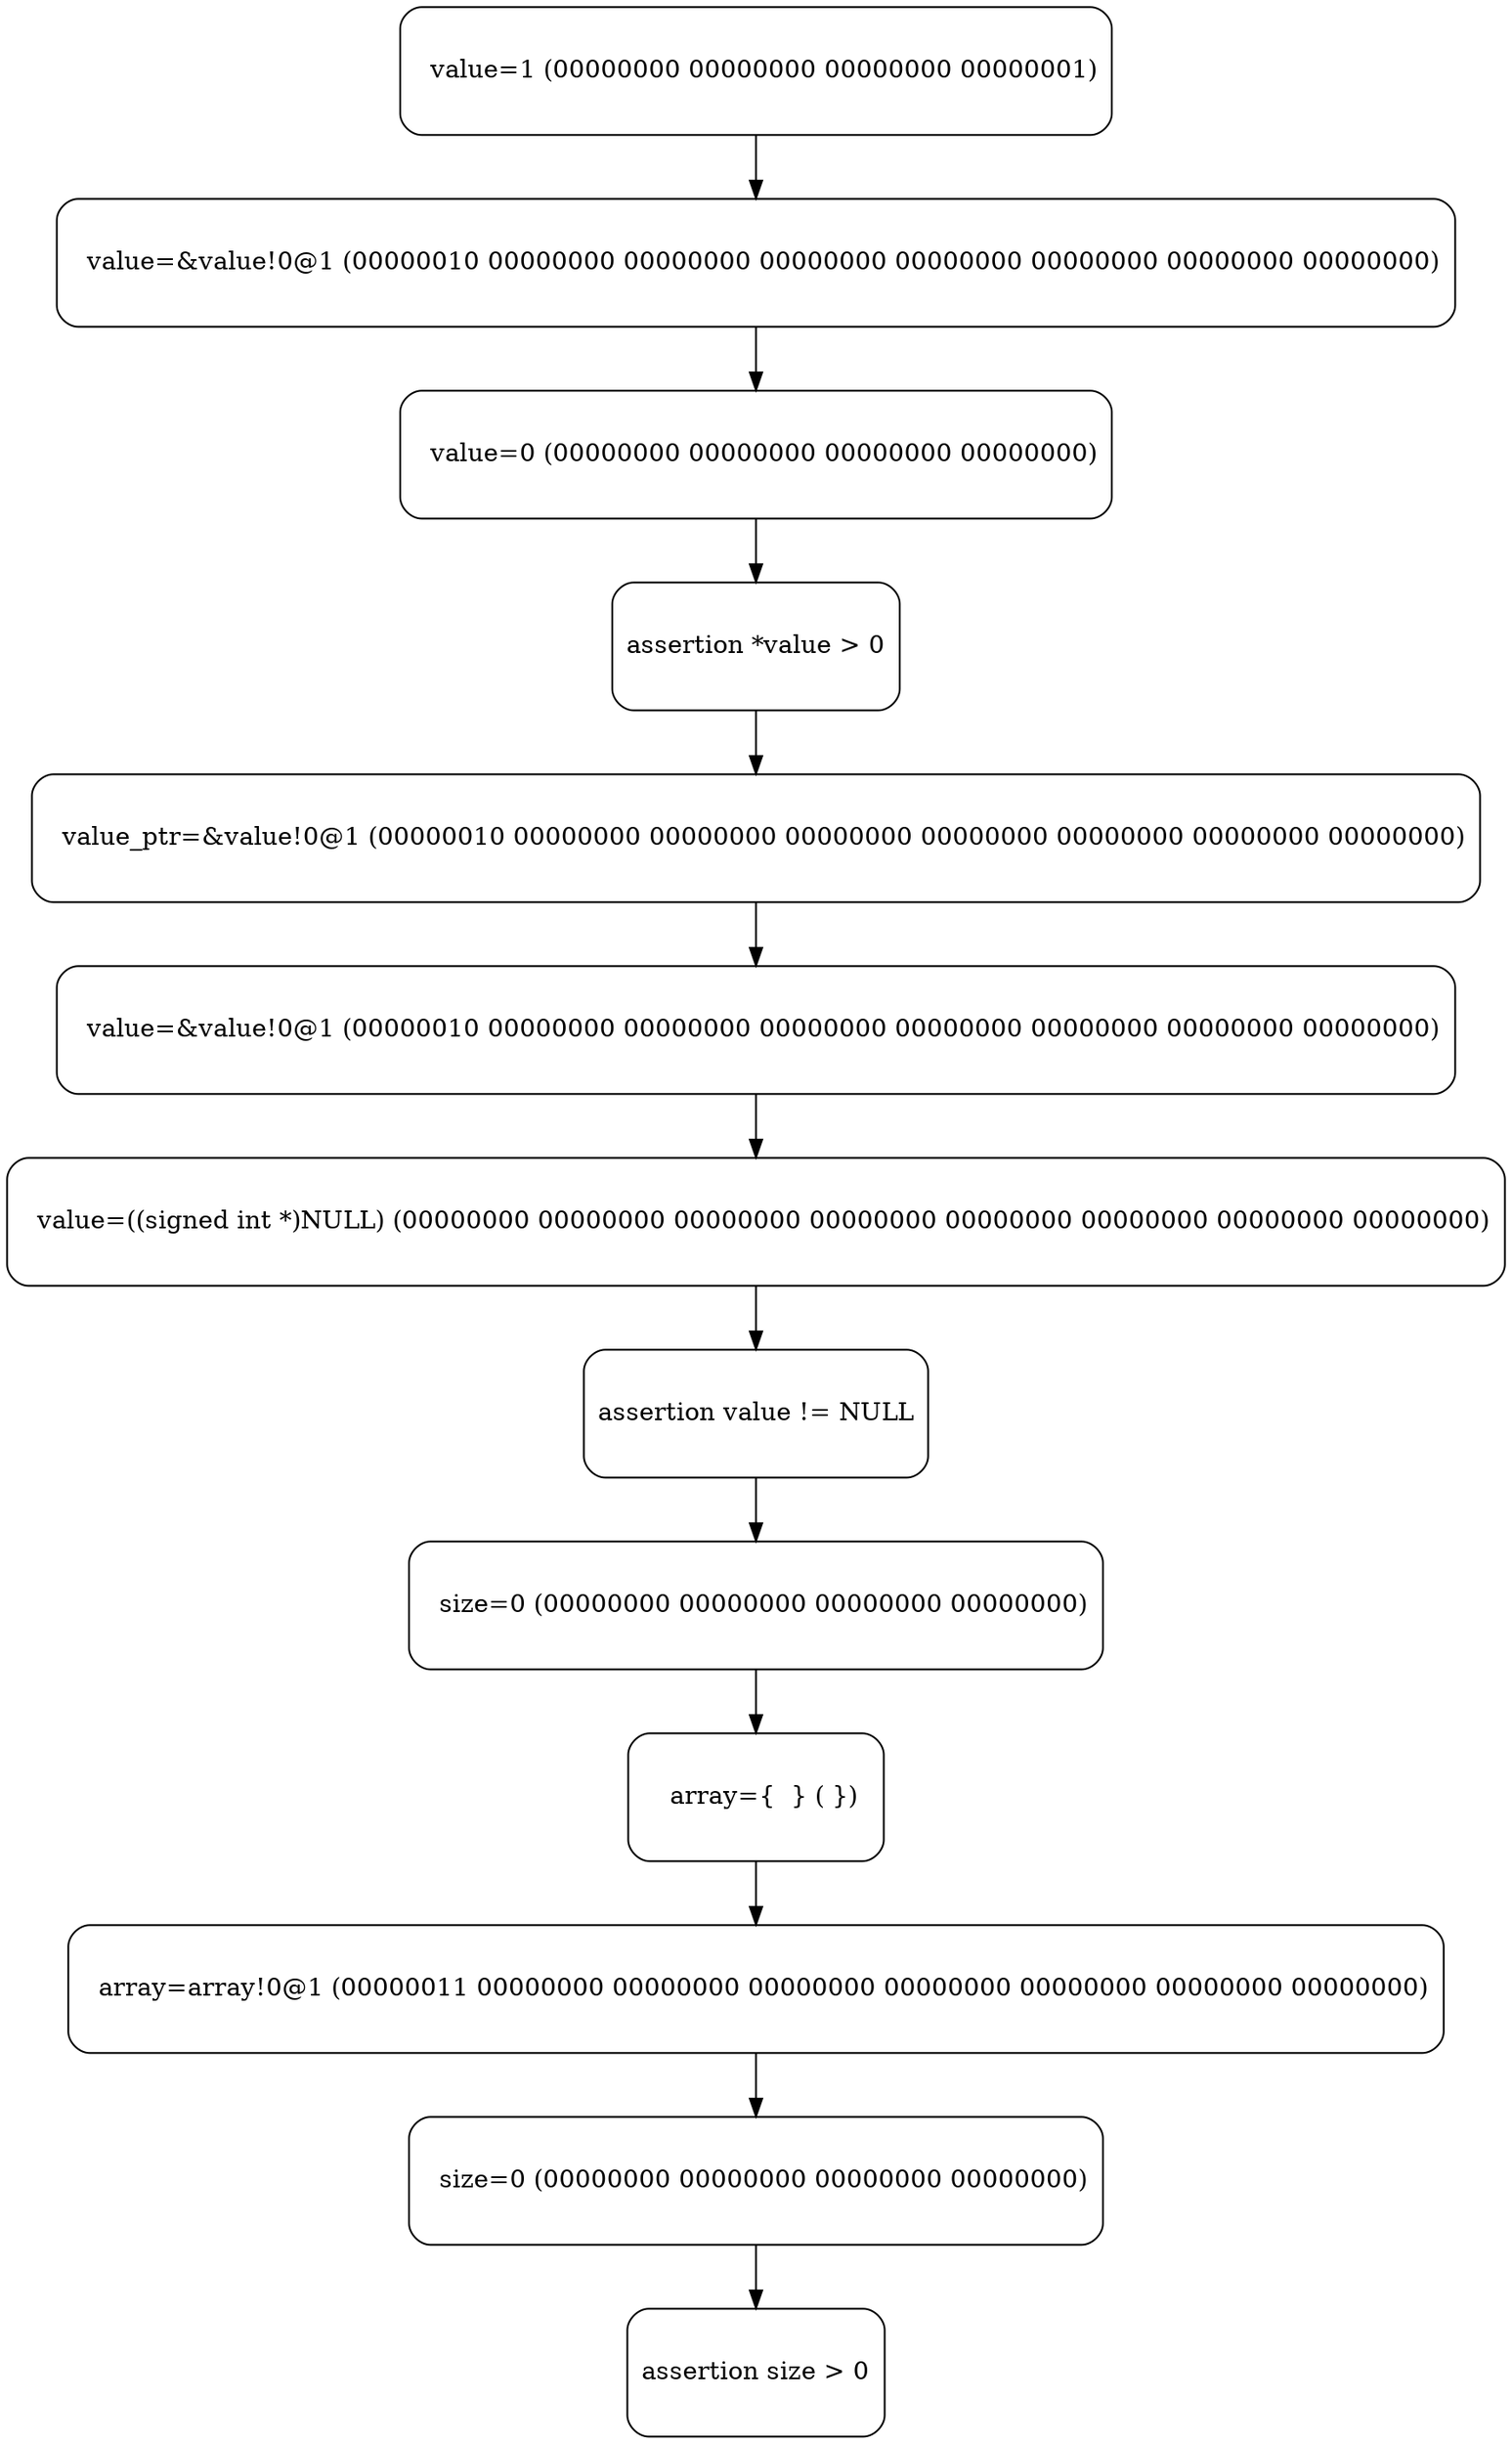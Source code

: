 // Assertion Tracing
digraph {
	"  value=1 (00000000 00000000 00000000 00000001)
_0" [label="  value=1 (00000000 00000000 00000000 00000001)
" height=1 shape=box style=rounded width=2]
	"  value=&value!0@1 (00000010 00000000 00000000 00000000 00000000 00000000 00000000 00000000)
_1" [label="  value=&value!0@1 (00000010 00000000 00000000 00000000 00000000 00000000 00000000 00000000)
" height=1 shape=box style=rounded width=2]
	"  value=1 (00000000 00000000 00000000 00000001)
_0" -> "  value=&value!0@1 (00000010 00000000 00000000 00000000 00000000 00000000 00000000 00000000)
_1"
	"  value=0 (00000000 00000000 00000000 00000000)
_2" [label="  value=0 (00000000 00000000 00000000 00000000)
" height=1 shape=box style=rounded width=2]
	"  value=&value!0@1 (00000010 00000000 00000000 00000000 00000000 00000000 00000000 00000000)
_1" -> "  value=0 (00000000 00000000 00000000 00000000)
_2"
	"assertion *value > 0_3" [label="assertion *value > 0" height=1 shape=box style=rounded width=2]
	"  value=0 (00000000 00000000 00000000 00000000)
_2" -> "assertion *value > 0_3"
	"  value_ptr=&value!0@1 (00000010 00000000 00000000 00000000 00000000 00000000 00000000 00000000)
_4" [label="  value_ptr=&value!0@1 (00000010 00000000 00000000 00000000 00000000 00000000 00000000 00000000)
" height=1 shape=box style=rounded width=2]
	"assertion *value > 0_3" -> "  value_ptr=&value!0@1 (00000010 00000000 00000000 00000000 00000000 00000000 00000000 00000000)
_4"
	"  value=&value!0@1 (00000010 00000000 00000000 00000000 00000000 00000000 00000000 00000000)
_5" [label="  value=&value!0@1 (00000010 00000000 00000000 00000000 00000000 00000000 00000000 00000000)
" height=1 shape=box style=rounded width=2]
	"  value_ptr=&value!0@1 (00000010 00000000 00000000 00000000 00000000 00000000 00000000 00000000)
_4" -> "  value=&value!0@1 (00000010 00000000 00000000 00000000 00000000 00000000 00000000 00000000)
_5"
	"  value=((signed int *)NULL) (00000000 00000000 00000000 00000000 00000000 00000000 00000000 00000000)
_6" [label="  value=((signed int *)NULL) (00000000 00000000 00000000 00000000 00000000 00000000 00000000 00000000)
" height=1 shape=box style=rounded width=2]
	"  value=&value!0@1 (00000010 00000000 00000000 00000000 00000000 00000000 00000000 00000000)
_5" -> "  value=((signed int *)NULL) (00000000 00000000 00000000 00000000 00000000 00000000 00000000 00000000)
_6"
	"assertion value != NULL_7" [label="assertion value != NULL" height=1 shape=box style=rounded width=2]
	"  value=((signed int *)NULL) (00000000 00000000 00000000 00000000 00000000 00000000 00000000 00000000)
_6" -> "assertion value != NULL_7"
	"  size=0 (00000000 00000000 00000000 00000000)
_8" [label="  size=0 (00000000 00000000 00000000 00000000)
" height=1 shape=box style=rounded width=2]
	"assertion value != NULL_7" -> "  size=0 (00000000 00000000 00000000 00000000)
_8"
	"  array={  } ( })
_9" [label="  array={  } ( })
" height=1 shape=box style=rounded width=2]
	"  size=0 (00000000 00000000 00000000 00000000)
_8" -> "  array={  } ( })
_9"
	"  array=array!0@1 (00000011 00000000 00000000 00000000 00000000 00000000 00000000 00000000)
_10" [label="  array=array!0@1 (00000011 00000000 00000000 00000000 00000000 00000000 00000000 00000000)
" height=1 shape=box style=rounded width=2]
	"  array={  } ( })
_9" -> "  array=array!0@1 (00000011 00000000 00000000 00000000 00000000 00000000 00000000 00000000)
_10"
	"  size=0 (00000000 00000000 00000000 00000000)
_11" [label="  size=0 (00000000 00000000 00000000 00000000)
" height=1 shape=box style=rounded width=2]
	"  array=array!0@1 (00000011 00000000 00000000 00000000 00000000 00000000 00000000 00000000)
_10" -> "  size=0 (00000000 00000000 00000000 00000000)
_11"
	"assertion size > 0_12" [label="assertion size > 0" height=1 shape=box style=rounded width=2]
	"  size=0 (00000000 00000000 00000000 00000000)
_11" -> "assertion size > 0_12"
}
